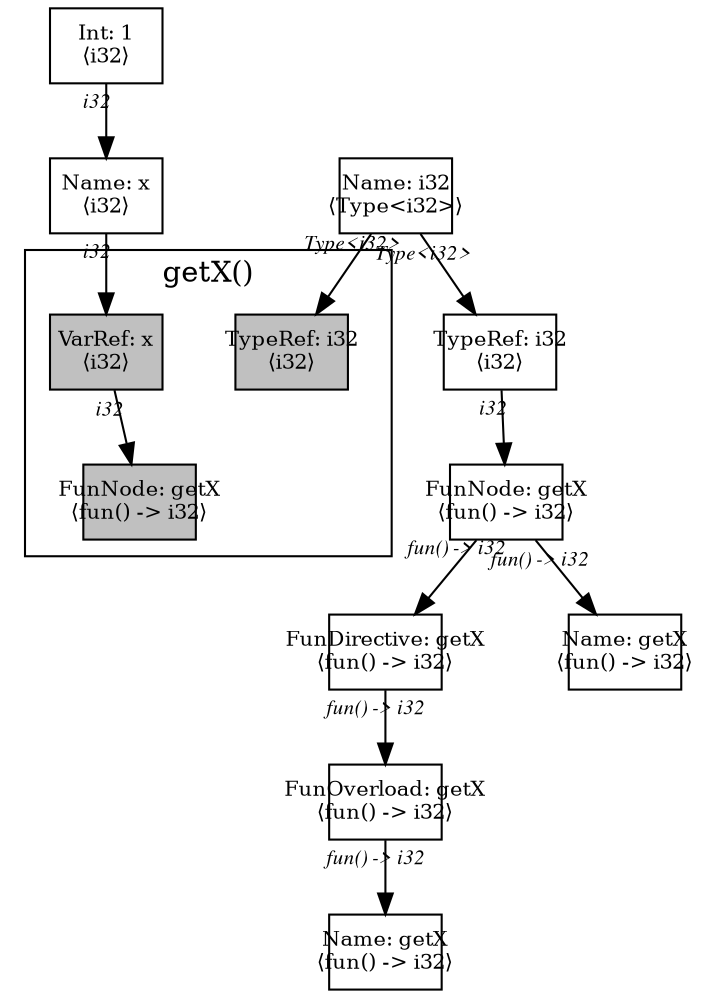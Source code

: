 digraph Document {
  node [shape=box,fixedsize=shape fontsize=10]
  1 [label="Name: i32\n⟨Type<i32>⟩", fillcolor=grey];
  2 [label="Name: x\n⟨i32⟩", fillcolor=grey];
  3 [label="Int: 1\n⟨i32⟩", fillcolor=grey];
  4 [label="FunOverload: getX\n⟨fun() -> i32⟩", fillcolor=grey];
  5 [label="FunDirective: getX\n⟨fun() -> i32⟩", fillcolor=grey];
  6 [label="FunNode: getX\n⟨fun() -> i32⟩", fillcolor=grey];
  7 [label="TypeRef: i32\n⟨i32⟩", fillcolor=grey];
  8 [label="Name: getX\n⟨fun() -> i32⟩", fillcolor=grey];
  9 [label="Name: getX\n⟨fun() -> i32⟩", fillcolor=grey];
  subgraph cluster0 {
    node [style=filled, fillcolor=grey];
    10 [label="VarRef: x\n⟨i32⟩", fillcolor=grey];
    11 [label="FunNode: getX\n⟨fun() -> i32⟩", fillcolor=grey];
    12 [label="TypeRef: i32\n⟨i32⟩", fillcolor=grey];
    10 -> 11[taillabel="i32" labeldistance="1" fontname="times  italic" fontsize = 10 color="black" ];
  label = "getX()";
}
  1 -> 7[taillabel="Type<i32>" labeldistance="1" fontname="times  italic" fontsize = 10 color="black" ];
  1 -> 12[taillabel="Type<i32>" labeldistance="1" fontname="times  italic" fontsize = 10 color="black" ];
  2 -> 10[taillabel="i32" labeldistance="1" fontname="times  italic" fontsize = 10 color="black" ];
  3 -> 2[taillabel="i32" labeldistance="1" fontname="times  italic" fontsize = 10 color="black" ];
  4 -> 9[taillabel="fun() -> i32" labeldistance="1" fontname="times  italic" fontsize = 10 color="black" ];
  5 -> 4[taillabel="fun() -> i32" labeldistance="1" fontname="times  italic" fontsize = 10 color="black" ];
  6 -> 8[taillabel="fun() -> i32" labeldistance="1" fontname="times  italic" fontsize = 10 color="black" ];
  6 -> 5[taillabel="fun() -> i32" labeldistance="1" fontname="times  italic" fontsize = 10 color="black" ];
  7 -> 6[taillabel="i32" labeldistance="1" fontname="times  italic" fontsize = 10 color="black" ];
  label="";
}
